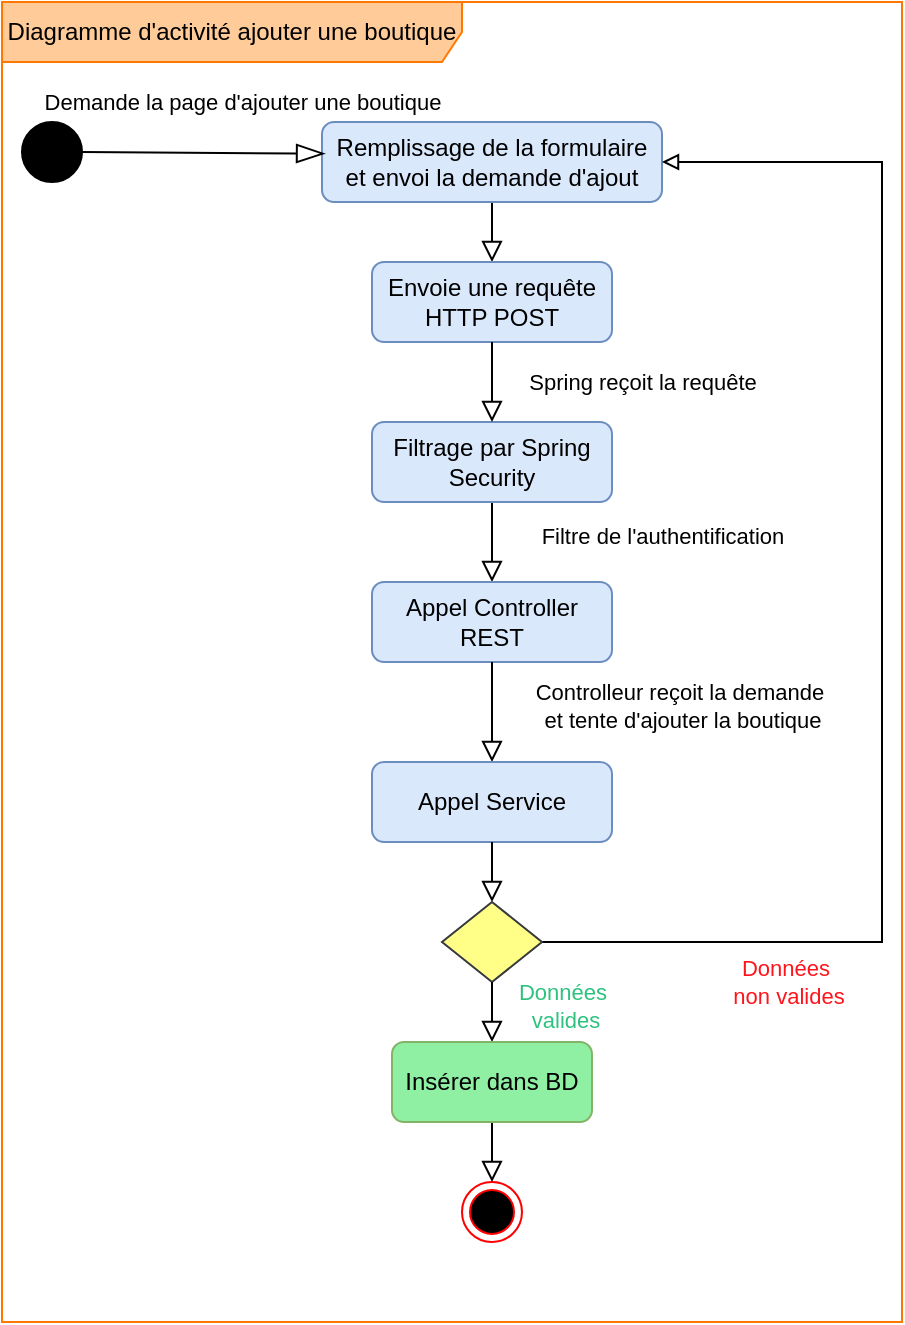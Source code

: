 <mxfile version="24.7.14">
  <diagram name="Page-1" id="q_UBp8_0X8ESd24AhM2i">
    <mxGraphModel dx="853" dy="372" grid="1" gridSize="10" guides="1" tooltips="1" connect="1" arrows="1" fold="1" page="1" pageScale="1" pageWidth="850" pageHeight="1100" math="0" shadow="0">
      <root>
        <mxCell id="0" />
        <mxCell id="1" parent="0" />
        <mxCell id="pGI4vGsXoLV3_2QaF3hQ-1" value="" style="rounded=0;html=1;jettySize=auto;orthogonalLoop=1;fontSize=11;endArrow=block;endFill=0;endSize=8;strokeWidth=1;shadow=0;labelBackgroundColor=none;" edge="1" parent="1" source="pGI4vGsXoLV3_2QaF3hQ-3">
          <mxGeometry relative="1" as="geometry">
            <mxPoint x="245" y="150" as="targetPoint" />
          </mxGeometry>
        </mxCell>
        <mxCell id="pGI4vGsXoLV3_2QaF3hQ-2" value="&lt;font style=&quot;font-size: 11px;&quot;&gt;Spring reçoit la requête&lt;/font&gt;" style="edgeLabel;html=1;align=center;verticalAlign=middle;resizable=0;points=[];" vertex="1" connectable="0" parent="pGI4vGsXoLV3_2QaF3hQ-1">
          <mxGeometry x="-0.366" y="-1" relative="1" as="geometry">
            <mxPoint x="76" y="80" as="offset" />
          </mxGeometry>
        </mxCell>
        <mxCell id="pGI4vGsXoLV3_2QaF3hQ-3" value="Remplissage de la formulaire et envoi la demande d&#39;ajout" style="rounded=1;whiteSpace=wrap;html=1;fontSize=12;glass=0;strokeWidth=1;shadow=0;fillColor=#dae8fc;strokeColor=#6c8ebf;" vertex="1" parent="1">
          <mxGeometry x="160" y="80" width="170" height="40" as="geometry" />
        </mxCell>
        <mxCell id="pGI4vGsXoLV3_2QaF3hQ-4" value="Filtre de l&#39;authentification" style="rounded=0;html=1;jettySize=auto;orthogonalLoop=1;fontSize=11;endArrow=block;endFill=0;endSize=8;strokeWidth=1;shadow=0;labelBackgroundColor=none;exitX=0.5;exitY=1;exitDx=0;exitDy=0;" edge="1" parent="1" source="pGI4vGsXoLV3_2QaF3hQ-5">
          <mxGeometry x="-0.143" y="85" relative="1" as="geometry">
            <mxPoint as="offset" />
            <mxPoint x="220" y="374.17" as="sourcePoint" />
            <mxPoint x="245" y="310" as="targetPoint" />
          </mxGeometry>
        </mxCell>
        <mxCell id="pGI4vGsXoLV3_2QaF3hQ-5" value="Filtrage par Spring Security" style="rounded=1;whiteSpace=wrap;html=1;fontSize=12;glass=0;strokeWidth=1;shadow=0;fillColor=#dae8fc;strokeColor=#6c8ebf;" vertex="1" parent="1">
          <mxGeometry x="185" y="230" width="120" height="40" as="geometry" />
        </mxCell>
        <mxCell id="pGI4vGsXoLV3_2QaF3hQ-11" value="" style="ellipse;fillColor=strokeColor;html=1;" vertex="1" parent="1">
          <mxGeometry x="10" y="80" width="30" height="30" as="geometry" />
        </mxCell>
        <mxCell id="pGI4vGsXoLV3_2QaF3hQ-12" value="&lt;font style=&quot;font-size: 11px;&quot;&gt;Demande la page d&#39;ajouter une boutique&lt;br&gt;&lt;/font&gt;" style="endArrow=blockThin;endSize=12;html=1;rounded=0;entryX=0.009;entryY=0.396;entryDx=0;entryDy=0;entryPerimeter=0;exitX=1;exitY=0.5;exitDx=0;exitDy=0;endFill=0;" edge="1" parent="1" source="pGI4vGsXoLV3_2QaF3hQ-11" target="pGI4vGsXoLV3_2QaF3hQ-3">
          <mxGeometry x="0.319" y="26" width="160" relative="1" as="geometry">
            <mxPoint x="50" y="94.71" as="sourcePoint" />
            <mxPoint x="120" y="95" as="targetPoint" />
            <mxPoint as="offset" />
          </mxGeometry>
        </mxCell>
        <mxCell id="pGI4vGsXoLV3_2QaF3hQ-13" value="Appel Controller REST" style="rounded=1;whiteSpace=wrap;html=1;fontSize=12;glass=0;strokeWidth=1;shadow=0;fillColor=#dae8fc;strokeColor=#6c8ebf;" vertex="1" parent="1">
          <mxGeometry x="185" y="310" width="120" height="40" as="geometry" />
        </mxCell>
        <mxCell id="pGI4vGsXoLV3_2QaF3hQ-14" value="&lt;div style=&quot;&quot;&gt;&lt;font style=&quot;font-size: 11px;&quot;&gt;Controlleur reçoit la demande&amp;nbsp;&lt;/font&gt;&lt;/div&gt;&lt;div style=&quot;&quot;&gt;&lt;font style=&quot;font-size: 11px;&quot;&gt;et tente d&#39;ajouter la boutique&lt;br&gt;&lt;/font&gt;&lt;/div&gt;" style="rounded=0;html=1;jettySize=auto;orthogonalLoop=1;fontSize=11;endArrow=block;endFill=0;endSize=8;strokeWidth=1;shadow=0;labelBackgroundColor=none;" edge="1" parent="1" source="pGI4vGsXoLV3_2QaF3hQ-13">
          <mxGeometry x="-0.143" y="95" relative="1" as="geometry">
            <mxPoint as="offset" />
            <mxPoint x="244.71" y="410" as="sourcePoint" />
            <mxPoint x="245" y="400" as="targetPoint" />
          </mxGeometry>
        </mxCell>
        <mxCell id="pGI4vGsXoLV3_2QaF3hQ-15" value="Appel Service" style="rounded=1;whiteSpace=wrap;html=1;fontSize=12;glass=0;strokeWidth=1;shadow=0;fillColor=#dae8fc;strokeColor=#6c8ebf;" vertex="1" parent="1">
          <mxGeometry x="185" y="400.0" width="120" height="40" as="geometry" />
        </mxCell>
        <mxCell id="pGI4vGsXoLV3_2QaF3hQ-19" value="" style="ellipse;html=1;shape=endState;fillColor=#000000;strokeColor=#ff0000;" vertex="1" parent="1">
          <mxGeometry x="230" y="610" width="30" height="30" as="geometry" />
        </mxCell>
        <mxCell id="pGI4vGsXoLV3_2QaF3hQ-21" value="Diagramme d&#39;activité ajouter une boutique" style="shape=umlFrame;whiteSpace=wrap;html=1;pointerEvents=0;width=230;height=30;fillColor=#ffcc99;strokeColor=#ff7800;" vertex="1" parent="1">
          <mxGeometry y="20" width="450" height="660" as="geometry" />
        </mxCell>
        <mxCell id="pGI4vGsXoLV3_2QaF3hQ-24" value="Envoie une requête HTTP POST" style="rounded=1;whiteSpace=wrap;html=1;fontSize=12;glass=0;strokeWidth=1;shadow=0;fillColor=#dae8fc;strokeColor=#6c8ebf;" vertex="1" parent="1">
          <mxGeometry x="185" y="150" width="120" height="40" as="geometry" />
        </mxCell>
        <mxCell id="pGI4vGsXoLV3_2QaF3hQ-25" value="" style="rounded=0;html=1;jettySize=auto;orthogonalLoop=1;fontSize=11;endArrow=block;endFill=0;endSize=8;strokeWidth=1;shadow=0;labelBackgroundColor=none;exitX=0.5;exitY=1;exitDx=0;exitDy=0;" edge="1" parent="1" source="pGI4vGsXoLV3_2QaF3hQ-24">
          <mxGeometry relative="1" as="geometry">
            <mxPoint x="245" y="230" as="targetPoint" />
            <mxPoint x="244.58" y="210" as="sourcePoint" />
          </mxGeometry>
        </mxCell>
        <mxCell id="pGI4vGsXoLV3_2QaF3hQ-35" value="" style="rounded=0;html=1;jettySize=auto;orthogonalLoop=1;fontSize=11;endArrow=block;endFill=0;endSize=8;strokeWidth=1;shadow=0;labelBackgroundColor=none;entryX=0.5;entryY=0;entryDx=0;entryDy=0;" edge="1" parent="1" source="pGI4vGsXoLV3_2QaF3hQ-9" target="pGI4vGsXoLV3_2QaF3hQ-19">
          <mxGeometry x="-0.143" y="95" relative="1" as="geometry">
            <mxPoint as="offset" />
            <mxPoint x="244.76" y="650" as="sourcePoint" />
            <mxPoint x="245" y="600" as="targetPoint" />
          </mxGeometry>
        </mxCell>
        <mxCell id="pGI4vGsXoLV3_2QaF3hQ-36" style="edgeStyle=orthogonalEdgeStyle;rounded=0;orthogonalLoop=1;jettySize=auto;html=1;exitX=1;exitY=0.5;exitDx=0;exitDy=0;endArrow=none;endFill=0;startArrow=block;startFill=0;sourcePerimeterSpacing=8;targetPerimeterSpacing=7;entryX=1;entryY=0.5;entryDx=0;entryDy=0;" edge="1" parent="1" source="pGI4vGsXoLV3_2QaF3hQ-3" target="pGI4vGsXoLV3_2QaF3hQ-8">
          <mxGeometry relative="1" as="geometry">
            <mxPoint x="270" y="610" as="targetPoint" />
            <Array as="points">
              <mxPoint x="440" y="100" />
              <mxPoint x="440" y="490" />
            </Array>
          </mxGeometry>
        </mxCell>
        <mxCell id="pGI4vGsXoLV3_2QaF3hQ-37" value="&lt;div&gt;&lt;font color=&quot;#ff141c&quot;&gt;Données&amp;nbsp;&lt;/font&gt;&lt;/div&gt;&lt;div&gt;&lt;font color=&quot;#ff141c&quot;&gt;non valides&lt;/font&gt;&lt;/div&gt;" style="edgeLabel;html=1;align=center;verticalAlign=middle;resizable=0;points=[];" vertex="1" connectable="0" parent="pGI4vGsXoLV3_2QaF3hQ-36">
          <mxGeometry x="0.711" y="5" relative="1" as="geometry">
            <mxPoint x="26" y="15" as="offset" />
          </mxGeometry>
        </mxCell>
        <mxCell id="pGI4vGsXoLV3_2QaF3hQ-40" value="" style="rounded=0;html=1;jettySize=auto;orthogonalLoop=1;fontSize=11;endArrow=block;endFill=0;endSize=8;strokeWidth=1;shadow=0;labelBackgroundColor=none;" edge="1" parent="1" source="pGI4vGsXoLV3_2QaF3hQ-15">
          <mxGeometry x="-0.143" y="95" relative="1" as="geometry">
            <mxPoint as="offset" />
            <mxPoint x="246" y="490" as="sourcePoint" />
            <mxPoint x="245" y="470" as="targetPoint" />
          </mxGeometry>
        </mxCell>
        <mxCell id="pGI4vGsXoLV3_2QaF3hQ-8" value="" style="rhombus;whiteSpace=wrap;html=1;shadow=0;fontFamily=Helvetica;fontSize=12;align=center;strokeWidth=1;spacing=6;spacingTop=-4;fillColor=#ffff88;strokeColor=#36393d;" vertex="1" parent="1">
          <mxGeometry x="220" y="470" width="50" height="40" as="geometry" />
        </mxCell>
        <mxCell id="pGI4vGsXoLV3_2QaF3hQ-45" value="" style="rounded=0;html=1;jettySize=auto;orthogonalLoop=1;fontSize=11;endArrow=block;endFill=0;endSize=8;strokeWidth=1;shadow=0;labelBackgroundColor=none;exitX=0.5;exitY=1;exitDx=0;exitDy=0;" edge="1" parent="1" source="pGI4vGsXoLV3_2QaF3hQ-8">
          <mxGeometry x="-0.143" y="95" relative="1" as="geometry">
            <mxPoint as="offset" />
            <mxPoint x="244.58" y="560" as="sourcePoint" />
            <mxPoint x="245" y="540" as="targetPoint" />
          </mxGeometry>
        </mxCell>
        <mxCell id="pGI4vGsXoLV3_2QaF3hQ-46" value="&lt;div&gt;&lt;font color=&quot;#2ec27e&quot;&gt;Données&lt;/font&gt;&lt;/div&gt;&lt;div&gt;&lt;font color=&quot;#2ec27e&quot;&gt;&amp;nbsp;valides&lt;/font&gt;&lt;/div&gt;" style="edgeLabel;html=1;align=center;verticalAlign=middle;resizable=0;points=[];" vertex="1" connectable="0" parent="pGI4vGsXoLV3_2QaF3hQ-45">
          <mxGeometry x="-0.24" relative="1" as="geometry">
            <mxPoint x="35" as="offset" />
          </mxGeometry>
        </mxCell>
        <mxCell id="pGI4vGsXoLV3_2QaF3hQ-9" value="Insérer dans BD" style="rounded=1;whiteSpace=wrap;html=1;fontSize=12;glass=0;strokeWidth=1;shadow=0;strokeColor=#82b366;fillColor=#8ff0a4;" vertex="1" parent="1">
          <mxGeometry x="195" y="540" width="100" height="40" as="geometry" />
        </mxCell>
      </root>
    </mxGraphModel>
  </diagram>
</mxfile>
